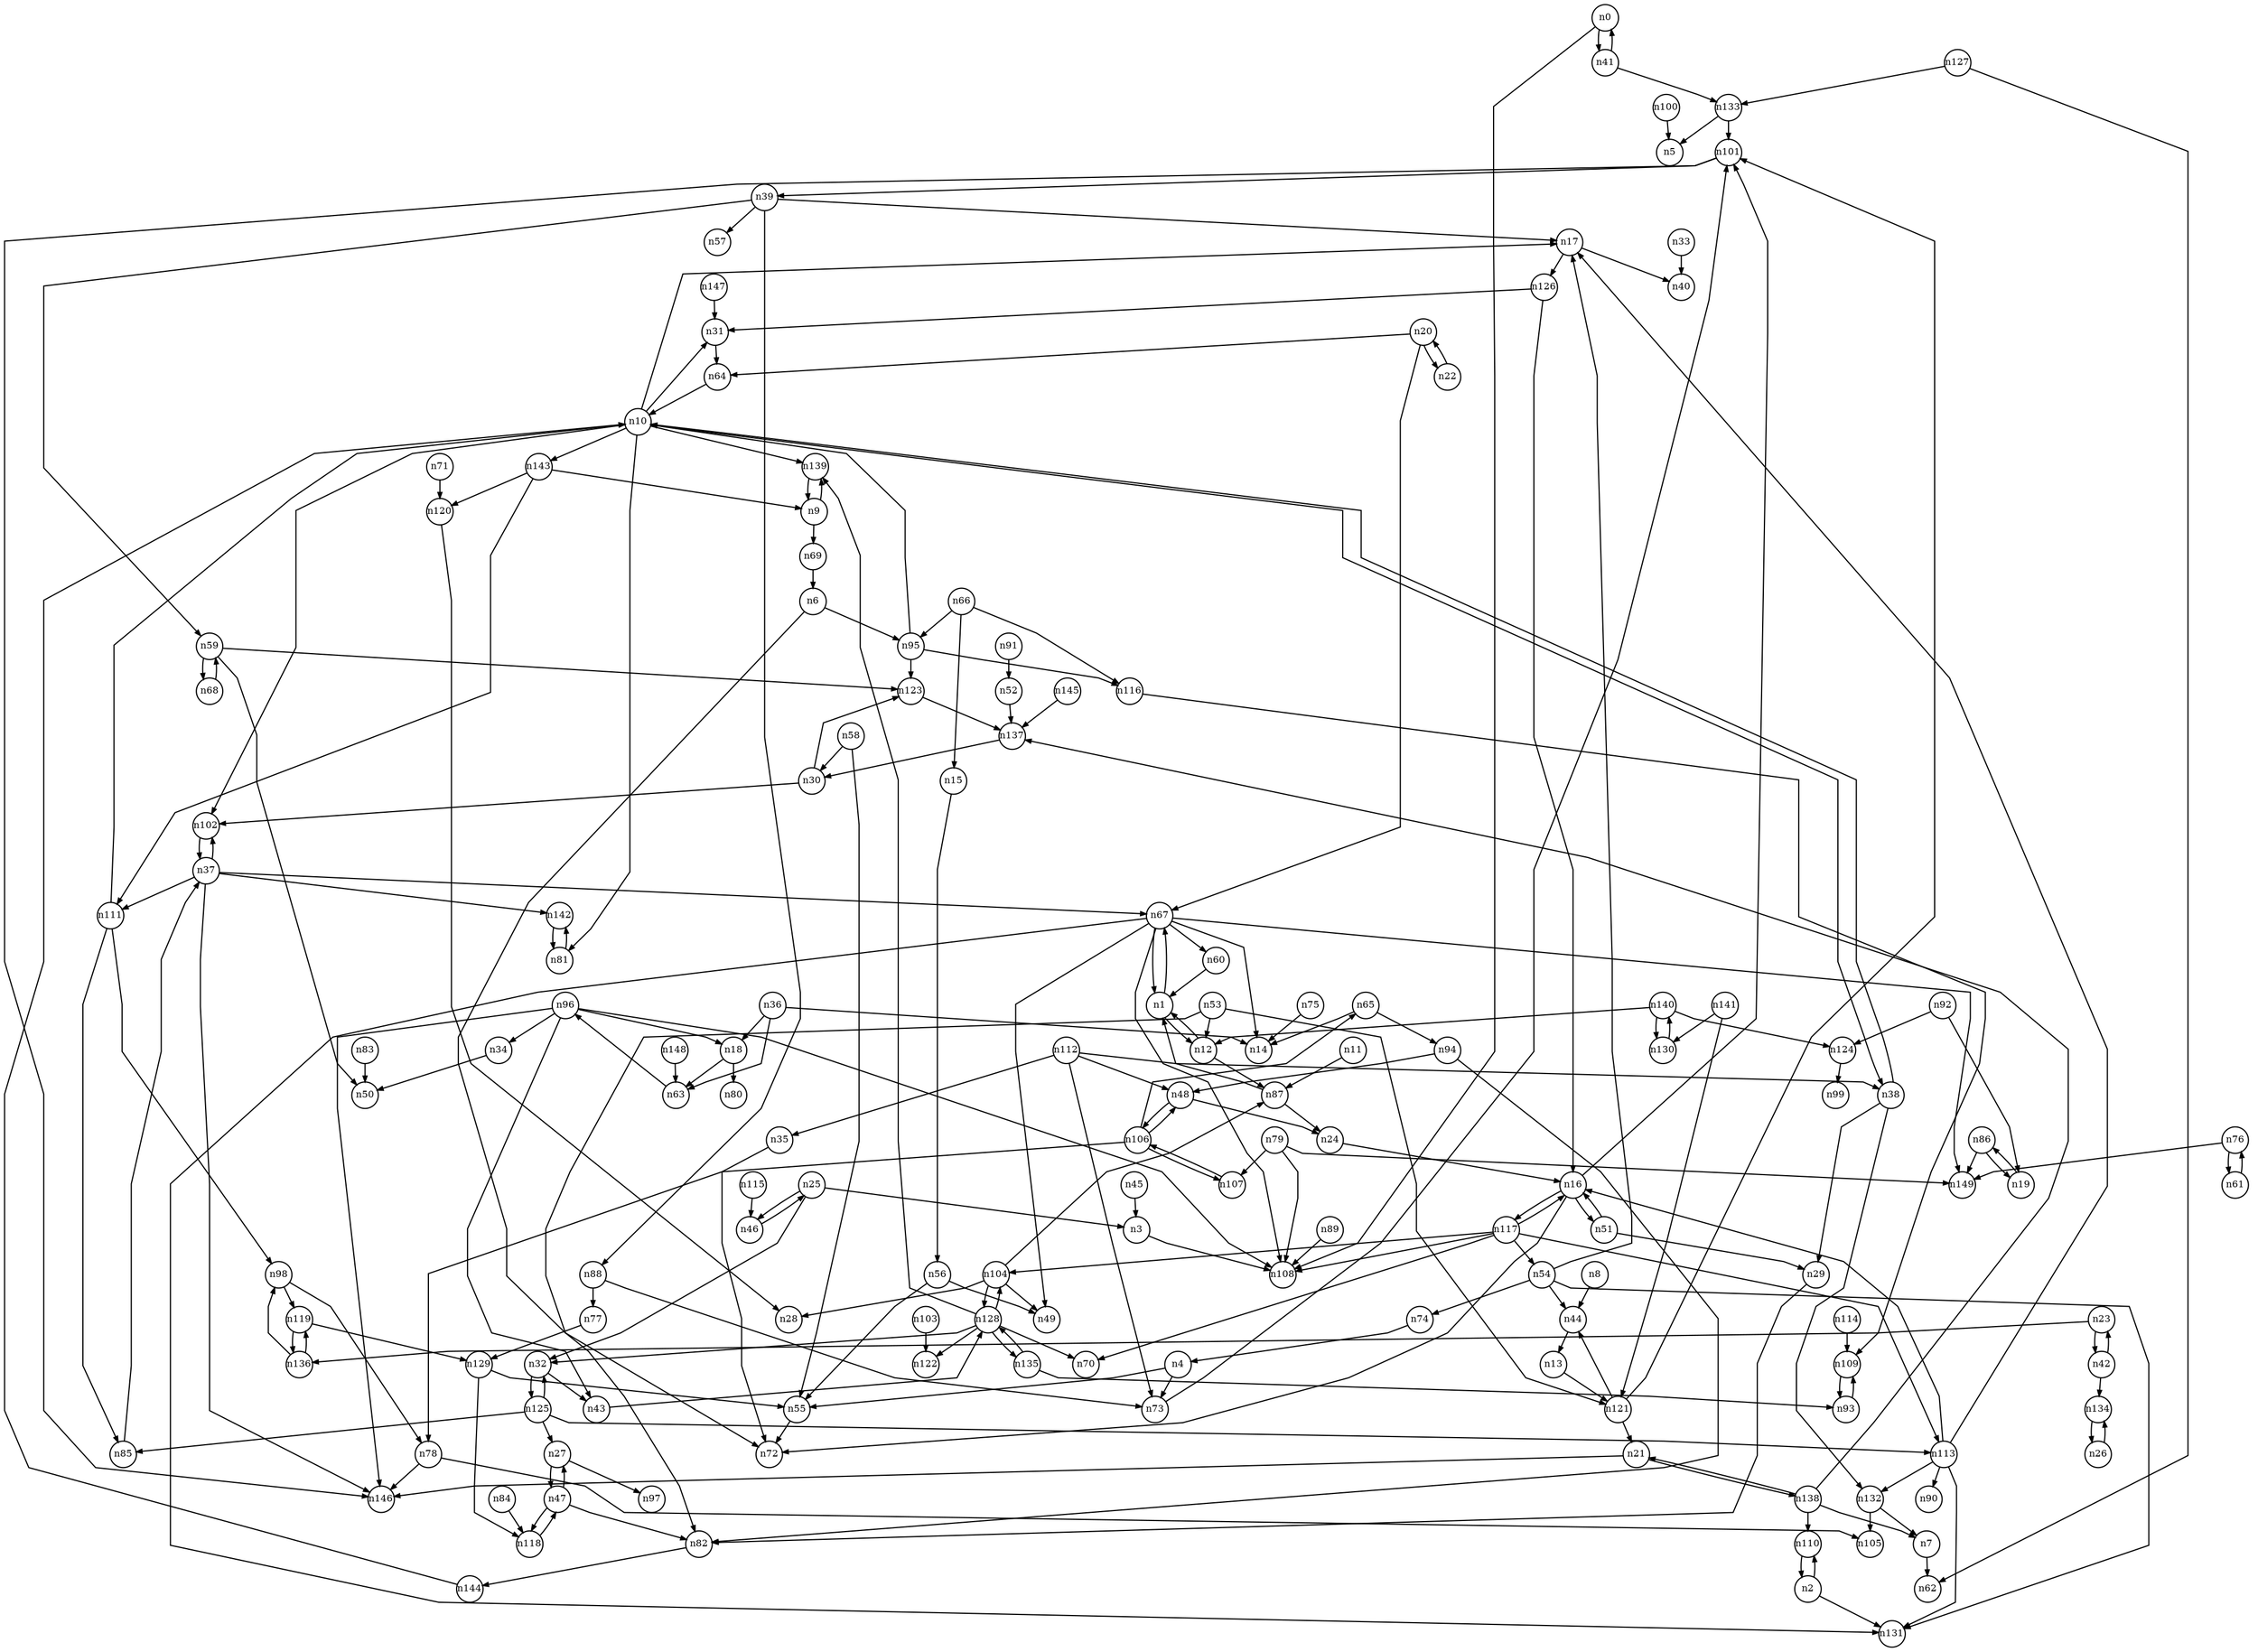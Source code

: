 digraph G{
splines=polyline;
ranksep=0.22;
nodesep=0.22;
nodesize=0.32;
fontsize=8
edge [arrowsize=0.5]
node [fontsize=8 shape=circle width=0.32 fixedsize=shape];

n0 -> n108
n0 -> n41
n12 -> n87
n12 -> n1
n1 -> n12
n1 -> n67
n67 -> n14
n67 -> n49
n67 -> n60
n67 -> n108
n67 -> n131
n67 -> n149
n67 -> n1
n110 -> n2
n2 -> n110
n2 -> n131
n3 -> n108
n55 -> n72
n4 -> n55
n4 -> n73
n73 -> n101
n6 -> n72
n6 -> n95
n95 -> n116
n95 -> n123
n95 -> n10
n7 -> n62
n44 -> n13
n8 -> n44
n69 -> n6
n9 -> n69
n9 -> n139
n139 -> n9
n17 -> n40
n17 -> n126
n10 -> n17
n10 -> n31
n10 -> n38
n10 -> n81
n10 -> n102
n10 -> n139
n10 -> n143
n31 -> n64
n38 -> n29
n38 -> n132
n38 -> n10
n81 -> n142
n102 -> n37
n143 -> n9
n143 -> n111
n143 -> n120
n87 -> n24
n87 -> n1
n11 -> n87
n121 -> n21
n121 -> n44
n121 -> n101
n13 -> n121
n56 -> n49
n56 -> n55
n15 -> n56
n51 -> n29
n51 -> n16
n16 -> n51
n16 -> n72
n16 -> n101
n16 -> n117
n101 -> n146
n101 -> n39
n117 -> n54
n117 -> n70
n117 -> n104
n117 -> n108
n117 -> n113
n117 -> n16
n63 -> n96
n18 -> n63
n18 -> n80
n86 -> n149
n86 -> n19
n19 -> n86
n22 -> n20
n20 -> n22
n20 -> n64
n20 -> n67
n64 -> n10
n21 -> n146
n21 -> n138
n42 -> n134
n42 -> n23
n23 -> n42
n23 -> n136
n136 -> n98
n136 -> n119
n25 -> n3
n25 -> n32
n25 -> n46
n32 -> n43
n32 -> n125
n46 -> n25
n27 -> n97
n27 -> n47
n82 -> n144
n29 -> n82
n30 -> n102
n30 -> n123
n123 -> n137
n43 -> n128
n33 -> n40
n34 -> n50
n35 -> n72
n36 -> n14
n36 -> n18
n36 -> n63
n37 -> n67
n37 -> n102
n37 -> n111
n37 -> n142
n37 -> n146
n111 -> n85
n111 -> n98
n111 -> n10
n142 -> n81
n132 -> n7
n132 -> n105
n39 -> n17
n39 -> n57
n39 -> n59
n39 -> n88
n59 -> n50
n59 -> n68
n59 -> n123
n88 -> n73
n88 -> n77
n41 -> n0
n41 -> n133
n133 -> n5
n133 -> n101
n134 -> n26
n45 -> n3
n47 -> n27
n47 -> n82
n47 -> n118
n118 -> n47
n24 -> n16
n48 -> n24
n48 -> n106
n106 -> n65
n106 -> n78
n106 -> n107
n106 -> n48
n137 -> n30
n52 -> n137
n53 -> n12
n53 -> n82
n53 -> n121
n54 -> n17
n54 -> n44
n54 -> n74
n54 -> n131
n74 -> n4
n58 -> n30
n58 -> n55
n68 -> n59
n65 -> n14
n65 -> n94
n94 -> n82
n94 -> n48
n66 -> n15
n66 -> n95
n66 -> n116
n116 -> n109
n60 -> n1
n120 -> n28
n71 -> n120
n75 -> n14
n61 -> n76
n76 -> n61
n76 -> n149
n129 -> n55
n129 -> n118
n77 -> n129
n78 -> n105
n78 -> n146
n107 -> n106
n79 -> n107
n79 -> n108
n79 -> n149
n144 -> n10
n83 -> n50
n84 -> n118
n89 -> n108
n91 -> n52
n92 -> n19
n92 -> n124
n124 -> n99
n109 -> n93
n93 -> n109
n96 -> n18
n96 -> n34
n96 -> n43
n96 -> n108
n96 -> n146
n98 -> n78
n98 -> n119
n100 -> n5
n103 -> n122
n104 -> n28
n104 -> n49
n104 -> n87
n104 -> n128
n85 -> n37
n112 -> n35
n112 -> n38
n112 -> n48
n112 -> n73
n113 -> n17
n113 -> n90
n113 -> n131
n113 -> n132
n113 -> n16
n114 -> n109
n115 -> n46
n119 -> n129
n119 -> n136
n125 -> n27
n125 -> n32
n125 -> n85
n125 -> n113
n126 -> n16
n126 -> n31
n127 -> n62
n127 -> n133
n128 -> n32
n128 -> n70
n128 -> n104
n128 -> n122
n128 -> n139
n128 -> n135
n26 -> n134
n135 -> n93
n135 -> n128
n138 -> n7
n138 -> n21
n138 -> n110
n138 -> n137
n140 -> n12
n140 -> n124
n140 -> n130
n130 -> n140
n141 -> n121
n141 -> n130
n145 -> n137
n147 -> n31
n148 -> n63
}
